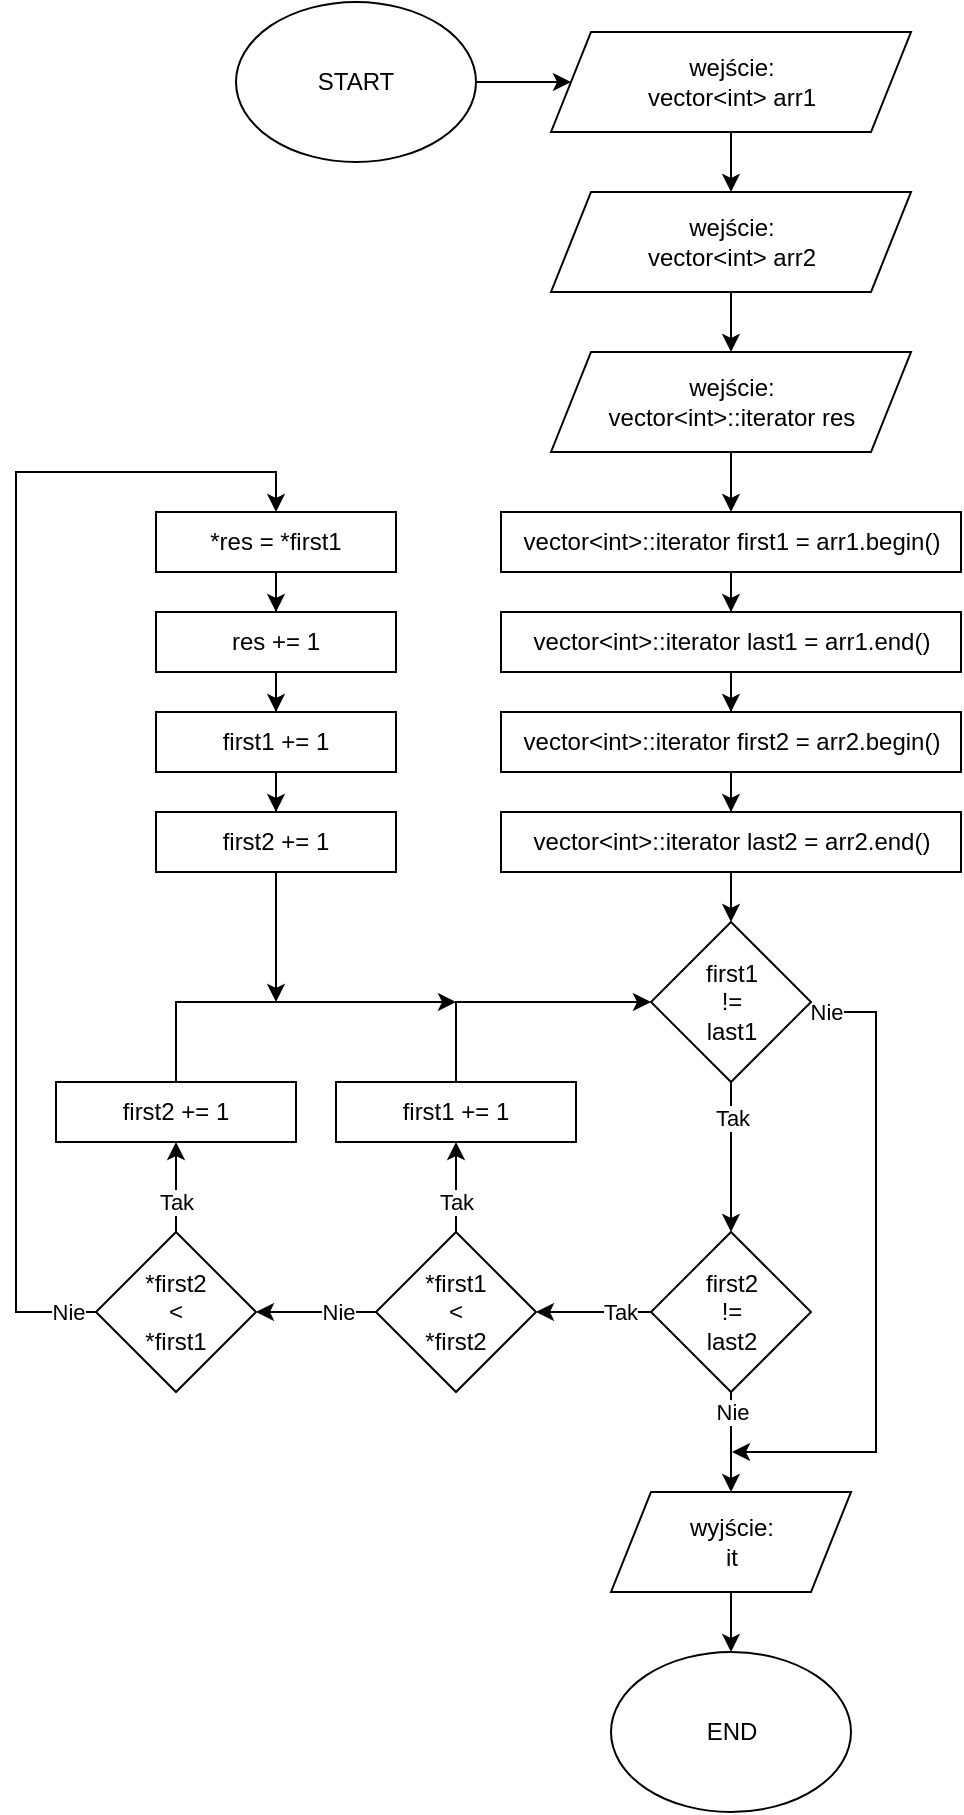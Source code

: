 <mxfile version="20.5.3" type="device"><diagram id="G7T-oKwrTL8EWRsf4ax-" name="Strona-1"><mxGraphModel dx="1545" dy="957" grid="1" gridSize="10" guides="1" tooltips="1" connect="1" arrows="1" fold="1" page="1" pageScale="1" pageWidth="827" pageHeight="1169" math="0" shadow="0"><root><mxCell id="0"/><mxCell id="1" parent="0"/><mxCell id="E6Bw1MsBg4w08sKZ258O-1" style="edgeStyle=orthogonalEdgeStyle;rounded=0;orthogonalLoop=1;jettySize=auto;html=1;" edge="1" parent="1" source="E6Bw1MsBg4w08sKZ258O-2" target="E6Bw1MsBg4w08sKZ258O-5"><mxGeometry relative="1" as="geometry"/></mxCell><mxCell id="E6Bw1MsBg4w08sKZ258O-2" value="START" style="ellipse;whiteSpace=wrap;html=1;" vertex="1" parent="1"><mxGeometry x="-280" y="150" width="120" height="80" as="geometry"/></mxCell><mxCell id="E6Bw1MsBg4w08sKZ258O-3" value="END" style="ellipse;whiteSpace=wrap;html=1;" vertex="1" parent="1"><mxGeometry x="-92.5" y="975" width="120" height="80" as="geometry"/></mxCell><mxCell id="E6Bw1MsBg4w08sKZ258O-4" value="" style="edgeStyle=orthogonalEdgeStyle;rounded=0;orthogonalLoop=1;jettySize=auto;html=1;" edge="1" parent="1" source="E6Bw1MsBg4w08sKZ258O-5" target="E6Bw1MsBg4w08sKZ258O-9"><mxGeometry relative="1" as="geometry"/></mxCell><mxCell id="E6Bw1MsBg4w08sKZ258O-5" value="wejście:&lt;br&gt;vector&amp;lt;int&amp;gt; arr1" style="shape=parallelogram;perimeter=parallelogramPerimeter;whiteSpace=wrap;html=1;fixedSize=1;" vertex="1" parent="1"><mxGeometry x="-122.5" y="165" width="180" height="50" as="geometry"/></mxCell><mxCell id="E6Bw1MsBg4w08sKZ258O-6" style="edgeStyle=orthogonalEdgeStyle;rounded=0;orthogonalLoop=1;jettySize=auto;html=1;" edge="1" parent="1" source="E6Bw1MsBg4w08sKZ258O-7" target="E6Bw1MsBg4w08sKZ258O-3"><mxGeometry relative="1" as="geometry"/></mxCell><mxCell id="E6Bw1MsBg4w08sKZ258O-7" value="wyjście:&lt;br&gt;it" style="shape=parallelogram;perimeter=parallelogramPerimeter;whiteSpace=wrap;html=1;fixedSize=1;" vertex="1" parent="1"><mxGeometry x="-92.5" y="895" width="120" height="50" as="geometry"/></mxCell><mxCell id="E6Bw1MsBg4w08sKZ258O-25" value="" style="edgeStyle=orthogonalEdgeStyle;rounded=0;orthogonalLoop=1;jettySize=auto;html=1;" edge="1" parent="1" source="E6Bw1MsBg4w08sKZ258O-9" target="E6Bw1MsBg4w08sKZ258O-24"><mxGeometry relative="1" as="geometry"/></mxCell><mxCell id="E6Bw1MsBg4w08sKZ258O-9" value="wejście:&lt;br&gt;vector&amp;lt;int&amp;gt; arr2" style="shape=parallelogram;perimeter=parallelogramPerimeter;whiteSpace=wrap;html=1;fixedSize=1;" vertex="1" parent="1"><mxGeometry x="-122.5" y="245" width="180" height="50" as="geometry"/></mxCell><mxCell id="E6Bw1MsBg4w08sKZ258O-28" value="" style="edgeStyle=orthogonalEdgeStyle;rounded=0;orthogonalLoop=1;jettySize=auto;html=1;" edge="1" parent="1" source="E6Bw1MsBg4w08sKZ258O-11" target="E6Bw1MsBg4w08sKZ258O-27"><mxGeometry relative="1" as="geometry"/></mxCell><mxCell id="E6Bw1MsBg4w08sKZ258O-11" value="vector&amp;lt;int&amp;gt;::iterator first1 = arr1.begin()" style="whiteSpace=wrap;html=1;" vertex="1" parent="1"><mxGeometry x="-147.5" y="405" width="230" height="30" as="geometry"/></mxCell><mxCell id="E6Bw1MsBg4w08sKZ258O-33" style="edgeStyle=orthogonalEdgeStyle;rounded=0;orthogonalLoop=1;jettySize=auto;html=1;entryX=0.5;entryY=0;entryDx=0;entryDy=0;" edge="1" parent="1" source="E6Bw1MsBg4w08sKZ258O-24" target="E6Bw1MsBg4w08sKZ258O-11"><mxGeometry relative="1" as="geometry"/></mxCell><mxCell id="E6Bw1MsBg4w08sKZ258O-24" value="wejście:&lt;br&gt;vector&amp;lt;int&amp;gt;::iterator res" style="shape=parallelogram;perimeter=parallelogramPerimeter;whiteSpace=wrap;html=1;fixedSize=1;" vertex="1" parent="1"><mxGeometry x="-122.5" y="325" width="180" height="50" as="geometry"/></mxCell><mxCell id="E6Bw1MsBg4w08sKZ258O-30" value="" style="edgeStyle=orthogonalEdgeStyle;rounded=0;orthogonalLoop=1;jettySize=auto;html=1;" edge="1" parent="1" source="E6Bw1MsBg4w08sKZ258O-27" target="E6Bw1MsBg4w08sKZ258O-29"><mxGeometry relative="1" as="geometry"/></mxCell><mxCell id="E6Bw1MsBg4w08sKZ258O-27" value="vector&amp;lt;int&amp;gt;::iterator last1 = arr1.end()" style="whiteSpace=wrap;html=1;" vertex="1" parent="1"><mxGeometry x="-147.5" y="455" width="230" height="30" as="geometry"/></mxCell><mxCell id="E6Bw1MsBg4w08sKZ258O-32" value="" style="edgeStyle=orthogonalEdgeStyle;rounded=0;orthogonalLoop=1;jettySize=auto;html=1;" edge="1" parent="1" source="E6Bw1MsBg4w08sKZ258O-29" target="E6Bw1MsBg4w08sKZ258O-31"><mxGeometry relative="1" as="geometry"/></mxCell><mxCell id="E6Bw1MsBg4w08sKZ258O-29" value="vector&amp;lt;int&amp;gt;::iterator first2 = arr2.begin()" style="whiteSpace=wrap;html=1;" vertex="1" parent="1"><mxGeometry x="-147.5" y="505" width="230" height="30" as="geometry"/></mxCell><mxCell id="E6Bw1MsBg4w08sKZ258O-35" style="edgeStyle=orthogonalEdgeStyle;rounded=0;orthogonalLoop=1;jettySize=auto;html=1;entryX=0.5;entryY=0;entryDx=0;entryDy=0;" edge="1" parent="1" source="E6Bw1MsBg4w08sKZ258O-31" target="E6Bw1MsBg4w08sKZ258O-34"><mxGeometry relative="1" as="geometry"/></mxCell><mxCell id="E6Bw1MsBg4w08sKZ258O-31" value="vector&amp;lt;int&amp;gt;::iterator last2 = arr2.end()" style="whiteSpace=wrap;html=1;" vertex="1" parent="1"><mxGeometry x="-147.5" y="555" width="230" height="30" as="geometry"/></mxCell><mxCell id="E6Bw1MsBg4w08sKZ258O-49" style="edgeStyle=orthogonalEdgeStyle;rounded=0;orthogonalLoop=1;jettySize=auto;html=1;entryX=0.5;entryY=0;entryDx=0;entryDy=0;" edge="1" parent="1" source="E6Bw1MsBg4w08sKZ258O-34" target="E6Bw1MsBg4w08sKZ258O-36"><mxGeometry relative="1" as="geometry"/></mxCell><mxCell id="E6Bw1MsBg4w08sKZ258O-50" value="Tak" style="edgeLabel;html=1;align=center;verticalAlign=middle;resizable=0;points=[];" vertex="1" connectable="0" parent="E6Bw1MsBg4w08sKZ258O-49"><mxGeometry x="-0.787" relative="1" as="geometry"><mxPoint y="10" as="offset"/></mxGeometry></mxCell><mxCell id="E6Bw1MsBg4w08sKZ258O-52" style="edgeStyle=orthogonalEdgeStyle;rounded=0;orthogonalLoop=1;jettySize=auto;html=1;exitX=1;exitY=0.5;exitDx=0;exitDy=0;" edge="1" parent="1" source="E6Bw1MsBg4w08sKZ258O-34"><mxGeometry relative="1" as="geometry"><mxPoint x="-32" y="875" as="targetPoint"/><mxPoint x="7.5" y="690" as="sourcePoint"/><Array as="points"><mxPoint x="40" y="655"/><mxPoint x="40" y="875"/></Array></mxGeometry></mxCell><mxCell id="E6Bw1MsBg4w08sKZ258O-53" value="Nie" style="edgeLabel;html=1;align=center;verticalAlign=middle;resizable=0;points=[];" vertex="1" connectable="0" parent="E6Bw1MsBg4w08sKZ258O-52"><mxGeometry x="-0.953" relative="1" as="geometry"><mxPoint x="5" as="offset"/></mxGeometry></mxCell><mxCell id="E6Bw1MsBg4w08sKZ258O-34" value="first1&lt;br&gt;!=&lt;br&gt;last1" style="rhombus;whiteSpace=wrap;html=1;" vertex="1" parent="1"><mxGeometry x="-72.5" y="610" width="80" height="80" as="geometry"/></mxCell><mxCell id="E6Bw1MsBg4w08sKZ258O-47" style="edgeStyle=orthogonalEdgeStyle;rounded=0;orthogonalLoop=1;jettySize=auto;html=1;entryX=0.5;entryY=0;entryDx=0;entryDy=0;" edge="1" parent="1" source="E6Bw1MsBg4w08sKZ258O-36" target="E6Bw1MsBg4w08sKZ258O-7"><mxGeometry relative="1" as="geometry"><mxPoint x="-32" y="875" as="targetPoint"/></mxGeometry></mxCell><mxCell id="E6Bw1MsBg4w08sKZ258O-48" value="Nie" style="edgeLabel;html=1;align=center;verticalAlign=middle;resizable=0;points=[];" vertex="1" connectable="0" parent="E6Bw1MsBg4w08sKZ258O-47"><mxGeometry x="-0.735" relative="1" as="geometry"><mxPoint y="3" as="offset"/></mxGeometry></mxCell><mxCell id="E6Bw1MsBg4w08sKZ258O-55" style="edgeStyle=orthogonalEdgeStyle;rounded=0;orthogonalLoop=1;jettySize=auto;html=1;entryX=1;entryY=0.5;entryDx=0;entryDy=0;" edge="1" parent="1" source="E6Bw1MsBg4w08sKZ258O-36" target="E6Bw1MsBg4w08sKZ258O-57"><mxGeometry relative="1" as="geometry"><mxPoint x="-210" y="805" as="targetPoint"/><Array as="points"/></mxGeometry></mxCell><mxCell id="E6Bw1MsBg4w08sKZ258O-56" value="Tak" style="edgeLabel;html=1;align=center;verticalAlign=middle;resizable=0;points=[];" vertex="1" connectable="0" parent="E6Bw1MsBg4w08sKZ258O-55"><mxGeometry x="-0.796" y="1" relative="1" as="geometry"><mxPoint x="-10" y="-1" as="offset"/></mxGeometry></mxCell><mxCell id="E6Bw1MsBg4w08sKZ258O-36" value="first2&lt;br&gt;!=&lt;br&gt;last2" style="rhombus;whiteSpace=wrap;html=1;" vertex="1" parent="1"><mxGeometry x="-72.5" y="765" width="80" height="80" as="geometry"/></mxCell><mxCell id="E6Bw1MsBg4w08sKZ258O-59" style="edgeStyle=orthogonalEdgeStyle;rounded=0;orthogonalLoop=1;jettySize=auto;html=1;entryX=0.5;entryY=1;entryDx=0;entryDy=0;" edge="1" parent="1" source="E6Bw1MsBg4w08sKZ258O-57" target="E6Bw1MsBg4w08sKZ258O-58"><mxGeometry relative="1" as="geometry"/></mxCell><mxCell id="E6Bw1MsBg4w08sKZ258O-61" value="Tak" style="edgeLabel;html=1;align=center;verticalAlign=middle;resizable=0;points=[];" vertex="1" connectable="0" parent="E6Bw1MsBg4w08sKZ258O-59"><mxGeometry x="-0.643" relative="1" as="geometry"><mxPoint y="-7" as="offset"/></mxGeometry></mxCell><mxCell id="E6Bw1MsBg4w08sKZ258O-63" style="edgeStyle=orthogonalEdgeStyle;rounded=0;orthogonalLoop=1;jettySize=auto;html=1;entryX=1;entryY=0.5;entryDx=0;entryDy=0;" edge="1" parent="1" source="E6Bw1MsBg4w08sKZ258O-57" target="E6Bw1MsBg4w08sKZ258O-62"><mxGeometry relative="1" as="geometry"/></mxCell><mxCell id="E6Bw1MsBg4w08sKZ258O-64" value="Nie" style="edgeLabel;html=1;align=center;verticalAlign=middle;resizable=0;points=[];" vertex="1" connectable="0" parent="E6Bw1MsBg4w08sKZ258O-63"><mxGeometry x="-0.718" relative="1" as="geometry"><mxPoint x="-11" as="offset"/></mxGeometry></mxCell><mxCell id="E6Bw1MsBg4w08sKZ258O-57" value="*first1&lt;br&gt;&amp;lt;&lt;br&gt;*first2" style="rhombus;whiteSpace=wrap;html=1;" vertex="1" parent="1"><mxGeometry x="-210" y="765" width="80" height="80" as="geometry"/></mxCell><mxCell id="E6Bw1MsBg4w08sKZ258O-60" style="edgeStyle=orthogonalEdgeStyle;rounded=0;orthogonalLoop=1;jettySize=auto;html=1;entryX=0;entryY=0.5;entryDx=0;entryDy=0;" edge="1" parent="1" source="E6Bw1MsBg4w08sKZ258O-58" target="E6Bw1MsBg4w08sKZ258O-34"><mxGeometry relative="1" as="geometry"><Array as="points"><mxPoint x="-170" y="650"/></Array></mxGeometry></mxCell><mxCell id="E6Bw1MsBg4w08sKZ258O-58" value="first1 += 1" style="rounded=0;whiteSpace=wrap;html=1;" vertex="1" parent="1"><mxGeometry x="-230" y="690" width="120" height="30" as="geometry"/></mxCell><mxCell id="E6Bw1MsBg4w08sKZ258O-67" style="edgeStyle=orthogonalEdgeStyle;rounded=0;orthogonalLoop=1;jettySize=auto;html=1;entryX=0.5;entryY=1;entryDx=0;entryDy=0;" edge="1" parent="1" source="E6Bw1MsBg4w08sKZ258O-62" target="E6Bw1MsBg4w08sKZ258O-66"><mxGeometry relative="1" as="geometry"/></mxCell><mxCell id="E6Bw1MsBg4w08sKZ258O-68" value="Tak" style="edgeLabel;html=1;align=center;verticalAlign=middle;resizable=0;points=[];" vertex="1" connectable="0" parent="E6Bw1MsBg4w08sKZ258O-67"><mxGeometry x="-0.728" y="-1" relative="1" as="geometry"><mxPoint x="-1" y="-9" as="offset"/></mxGeometry></mxCell><mxCell id="E6Bw1MsBg4w08sKZ258O-76" style="edgeStyle=orthogonalEdgeStyle;rounded=0;orthogonalLoop=1;jettySize=auto;html=1;entryX=0.5;entryY=0;entryDx=0;entryDy=0;" edge="1" parent="1" source="E6Bw1MsBg4w08sKZ258O-62" target="E6Bw1MsBg4w08sKZ258O-70"><mxGeometry relative="1" as="geometry"><mxPoint x="-450.0" y="370" as="targetPoint"/><Array as="points"><mxPoint x="-390" y="805"/><mxPoint x="-390" y="385"/><mxPoint x="-260" y="385"/></Array></mxGeometry></mxCell><mxCell id="E6Bw1MsBg4w08sKZ258O-81" value="Nie" style="edgeLabel;html=1;align=center;verticalAlign=middle;resizable=0;points=[];" vertex="1" connectable="0" parent="E6Bw1MsBg4w08sKZ258O-76"><mxGeometry x="-0.953" y="-1" relative="1" as="geometry"><mxPoint y="1" as="offset"/></mxGeometry></mxCell><mxCell id="E6Bw1MsBg4w08sKZ258O-62" value="*first2&lt;br&gt;&amp;lt;&lt;br&gt;*first1" style="rhombus;whiteSpace=wrap;html=1;" vertex="1" parent="1"><mxGeometry x="-350" y="765" width="80" height="80" as="geometry"/></mxCell><mxCell id="E6Bw1MsBg4w08sKZ258O-69" style="edgeStyle=orthogonalEdgeStyle;rounded=0;orthogonalLoop=1;jettySize=auto;html=1;" edge="1" parent="1" source="E6Bw1MsBg4w08sKZ258O-66"><mxGeometry relative="1" as="geometry"><mxPoint x="-170" y="650" as="targetPoint"/><Array as="points"><mxPoint x="-310" y="650"/><mxPoint x="-170" y="650"/></Array></mxGeometry></mxCell><mxCell id="E6Bw1MsBg4w08sKZ258O-66" value="first2 += 1" style="rounded=0;whiteSpace=wrap;html=1;" vertex="1" parent="1"><mxGeometry x="-370" y="690" width="120" height="30" as="geometry"/></mxCell><mxCell id="E6Bw1MsBg4w08sKZ258O-77" style="edgeStyle=orthogonalEdgeStyle;rounded=0;orthogonalLoop=1;jettySize=auto;html=1;entryX=0.5;entryY=0;entryDx=0;entryDy=0;" edge="1" parent="1" source="E6Bw1MsBg4w08sKZ258O-70" target="E6Bw1MsBg4w08sKZ258O-71"><mxGeometry relative="1" as="geometry"/></mxCell><mxCell id="E6Bw1MsBg4w08sKZ258O-70" value="*res = *first1" style="rounded=0;whiteSpace=wrap;html=1;" vertex="1" parent="1"><mxGeometry x="-320" y="405" width="120" height="30" as="geometry"/></mxCell><mxCell id="E6Bw1MsBg4w08sKZ258O-78" style="edgeStyle=orthogonalEdgeStyle;rounded=0;orthogonalLoop=1;jettySize=auto;html=1;entryX=0.5;entryY=0;entryDx=0;entryDy=0;" edge="1" parent="1" source="E6Bw1MsBg4w08sKZ258O-71" target="E6Bw1MsBg4w08sKZ258O-72"><mxGeometry relative="1" as="geometry"/></mxCell><mxCell id="E6Bw1MsBg4w08sKZ258O-71" value="res += 1" style="rounded=0;whiteSpace=wrap;html=1;" vertex="1" parent="1"><mxGeometry x="-320" y="455" width="120" height="30" as="geometry"/></mxCell><mxCell id="E6Bw1MsBg4w08sKZ258O-79" style="edgeStyle=orthogonalEdgeStyle;rounded=0;orthogonalLoop=1;jettySize=auto;html=1;entryX=0.5;entryY=0;entryDx=0;entryDy=0;" edge="1" parent="1" source="E6Bw1MsBg4w08sKZ258O-72" target="E6Bw1MsBg4w08sKZ258O-73"><mxGeometry relative="1" as="geometry"/></mxCell><mxCell id="E6Bw1MsBg4w08sKZ258O-72" value="first1 += 1" style="rounded=0;whiteSpace=wrap;html=1;" vertex="1" parent="1"><mxGeometry x="-320" y="505" width="120" height="30" as="geometry"/></mxCell><mxCell id="E6Bw1MsBg4w08sKZ258O-80" style="edgeStyle=orthogonalEdgeStyle;rounded=0;orthogonalLoop=1;jettySize=auto;html=1;" edge="1" parent="1" source="E6Bw1MsBg4w08sKZ258O-73"><mxGeometry relative="1" as="geometry"><mxPoint x="-260" y="650" as="targetPoint"/></mxGeometry></mxCell><mxCell id="E6Bw1MsBg4w08sKZ258O-73" value="first2 += 1" style="rounded=0;whiteSpace=wrap;html=1;" vertex="1" parent="1"><mxGeometry x="-320" y="555" width="120" height="30" as="geometry"/></mxCell></root></mxGraphModel></diagram></mxfile>